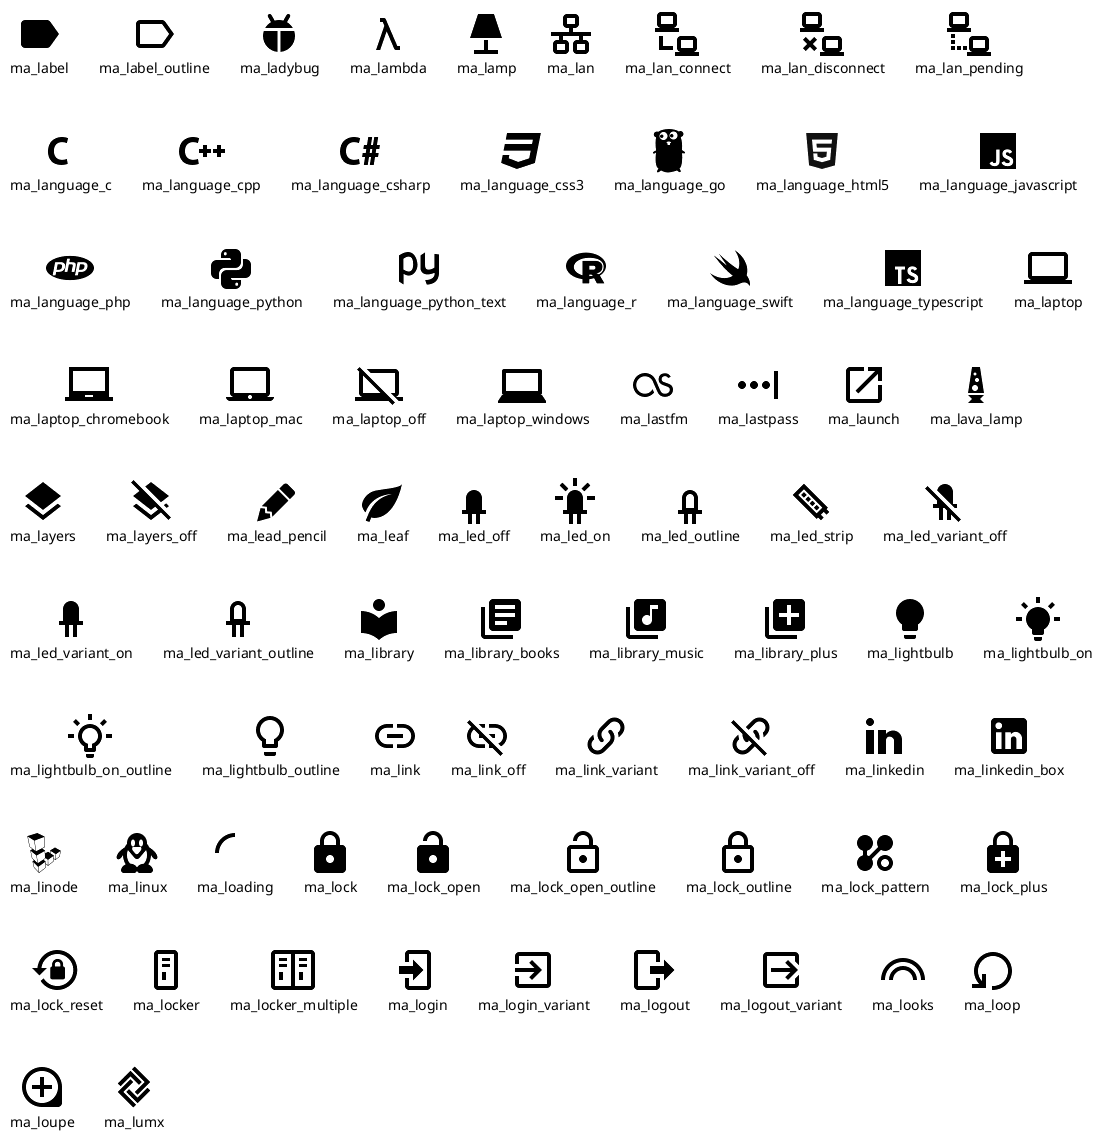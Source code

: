 @startuml
!include <material/label>
!include <material/label_outline>
!include <material/ladybug>
!include <material/lambda>
!include <material/lamp>
!include <material/lan>
!include <material/lan_connect>
!include <material/lan_disconnect>
!include <material/language_c>
!include <material/language_cpp>
!include <material/language_csharp>
!include <material/language_css3>
!include <material/language_go>
!include <material/language_html5>
!include <material/language_javascript>
!include <material/language_php>
!include <material/language_python>
!include <material/language_python_text>
!include <material/language_r>
!include <material/language_swift>
!include <material/language_typescript>
!include <material/lan_pending>
!include <material/laptop>
!include <material/laptop_chromebook>
!include <material/laptop_mac>
!include <material/laptop_off>
!include <material/laptop_windows>
!include <material/lastfm>
!include <material/lastpass>
!include <material/launch>
!include <material/lava_lamp>
!include <material/layers>
!include <material/layers_off>
!include <material/lead_pencil>
!include <material/leaf>
!include <material/led_off>
!include <material/led_on>
!include <material/led_outline>
!include <material/led_strip>
!include <material/led_variant_off>
!include <material/led_variant_on>
!include <material/led_variant_outline>
!include <material/library>
!include <material/library_books>
!include <material/library_music>
!include <material/library_plus>
!include <material/lightbulb>
!include <material/lightbulb_on>
!include <material/lightbulb_on_outline>
!include <material/lightbulb_outline>
!include <material/link>
!include <material/linkedin>
!include <material/linkedin_box>
!include <material/link_off>
!include <material/link_variant>
!include <material/link_variant_off>
!include <material/linode>
!include <material/linux>
!include <material/loading>
!include <material/lock>
!include <material/locker>
!include <material/locker_multiple>
!include <material/lock_open>
!include <material/lock_open_outline>
!include <material/lock_outline>
!include <material/lock_pattern>
!include <material/lock_plus>
!include <material/lock_reset>
!include <material/login>
!include <material/login_variant>
!include <material/logout>
!include <material/logout_variant>
!include <material/looks>
!include <material/loop>
!include <material/loupe>
!include <material/lumx>
listsprites
@enduml